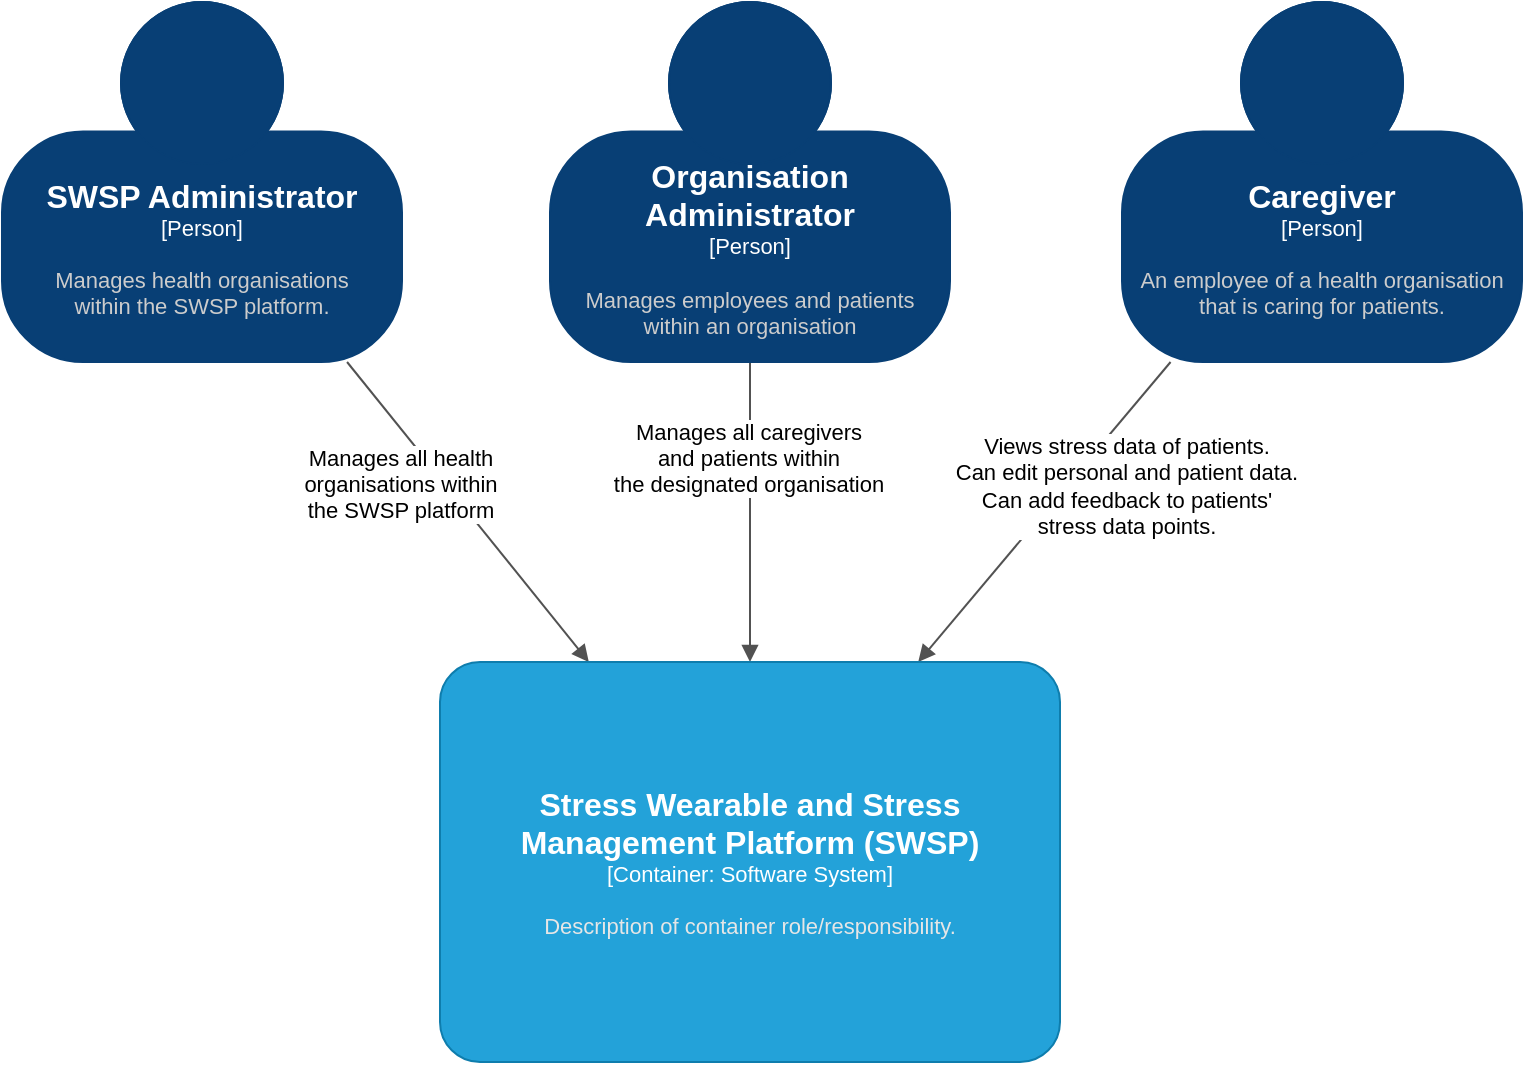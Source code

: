 <mxfile version="20.6.2" type="google"><diagram id="lvrgNzTY8RuPweWGfoJ0" name="Page-1"><mxGraphModel grid="1" page="1" gridSize="10" guides="1" tooltips="1" connect="1" arrows="1" fold="1" pageScale="1" pageWidth="827" pageHeight="1169" math="0" shadow="0"><root><mxCell id="0"/><mxCell id="1" parent="0"/><mxCell id="mdyU1T-2QvttVUG1waBy-6" style="rounded=0;orthogonalLoop=1;jettySize=auto;html=1;endArrow=block;endFill=1;strokeColor=#525252;" edge="1" parent="1" source="mdyU1T-2QvttVUG1waBy-1" target="mdyU1T-2QvttVUG1waBy-4"><mxGeometry relative="1" as="geometry"/></mxCell><mxCell id="mdyU1T-2QvttVUG1waBy-10" value="Manages all health &lt;br&gt;organisations&amp;nbsp;within &lt;br&gt;the SWSP platform" style="edgeLabel;html=1;align=center;verticalAlign=middle;resizable=0;points=[];" connectable="0" vertex="1" parent="mdyU1T-2QvttVUG1waBy-6"><mxGeometry x="-0.317" y="-2" relative="1" as="geometry"><mxPoint x="-14" y="8" as="offset"/></mxGeometry></mxCell><object placeholders="1" c4Name="SWSP Administrator" c4Type="Person" c4Description="Manages health organisations &#10;within the SWSP platform." label="&lt;font style=&quot;font-size: 16px&quot;&gt;&lt;b&gt;%c4Name%&lt;/b&gt;&lt;/font&gt;&lt;div&gt;[%c4Type%]&lt;/div&gt;&lt;br&gt;&lt;div&gt;&lt;font style=&quot;font-size: 11px&quot;&gt;&lt;font color=&quot;#cccccc&quot;&gt;%c4Description%&lt;/font&gt;&lt;/div&gt;" id="mdyU1T-2QvttVUG1waBy-1"><mxCell style="html=1;fontSize=11;dashed=0;whiteSpace=wrap;fillColor=#083F75;strokeColor=#083F75;fontColor=#ffffff;shape=mxgraph.c4.person2;align=center;metaEdit=1;points=[[0.5,0,0],[1,0.5,0],[1,0.75,0],[0.75,1,0],[0.5,1,0],[0.25,1,0],[0,0.75,0],[0,0.5,0]];resizable=0;" vertex="1" parent="1"><mxGeometry x="40" y="130" width="200" height="180" as="geometry"/></mxCell></object><mxCell id="mdyU1T-2QvttVUG1waBy-7" style="edgeStyle=none;rounded=0;orthogonalLoop=1;jettySize=auto;html=1;strokeColor=#525252;endArrow=block;endFill=1;" edge="1" parent="1" source="mdyU1T-2QvttVUG1waBy-2" target="mdyU1T-2QvttVUG1waBy-4"><mxGeometry relative="1" as="geometry"/></mxCell><mxCell id="mdyU1T-2QvttVUG1waBy-12" value="Manages all caregivers&lt;br&gt;and patients within&lt;br&gt;the designated organisation" style="edgeLabel;html=1;align=center;verticalAlign=middle;resizable=0;points=[];" connectable="0" vertex="1" parent="mdyU1T-2QvttVUG1waBy-7"><mxGeometry x="-0.362" y="-1" relative="1" as="geometry"><mxPoint as="offset"/></mxGeometry></mxCell><object placeholders="1" c4Name="Organisation Administrator" c4Type="Person" c4Description="Manages employees and patients&#10;within an organisation" label="&lt;font style=&quot;font-size: 16px&quot;&gt;&lt;b&gt;%c4Name%&lt;/b&gt;&lt;/font&gt;&lt;div&gt;[%c4Type%]&lt;/div&gt;&lt;br&gt;&lt;div&gt;&lt;font style=&quot;font-size: 11px&quot;&gt;&lt;font color=&quot;#cccccc&quot;&gt;%c4Description%&lt;/font&gt;&lt;/div&gt;" id="mdyU1T-2QvttVUG1waBy-2"><mxCell style="html=1;fontSize=11;dashed=0;whiteSpace=wrap;fillColor=#083F75;strokeColor=#083F75;fontColor=#ffffff;shape=mxgraph.c4.person2;align=center;metaEdit=1;points=[[0.5,0,0],[1,0.5,0],[1,0.75,0],[0.75,1,0],[0.5,1,0],[0.25,1,0],[0,0.75,0],[0,0.5,0]];resizable=0;" vertex="1" parent="1"><mxGeometry x="314" y="130" width="200" height="180" as="geometry"/></mxCell></object><mxCell id="mdyU1T-2QvttVUG1waBy-8" style="edgeStyle=none;rounded=0;orthogonalLoop=1;jettySize=auto;html=1;strokeColor=#525252;endArrow=block;endFill=1;" edge="1" parent="1" source="mdyU1T-2QvttVUG1waBy-3" target="mdyU1T-2QvttVUG1waBy-4"><mxGeometry relative="1" as="geometry"/></mxCell><mxCell id="mdyU1T-2QvttVUG1waBy-9" value="Views stress data of patients.&lt;br&gt;Can edit personal and patient data.&lt;br&gt;Can add feedback to patients'&lt;br&gt;stress data points." style="edgeLabel;html=1;align=center;verticalAlign=middle;resizable=0;points=[];" connectable="0" vertex="1" parent="mdyU1T-2QvttVUG1waBy-8"><mxGeometry x="-0.219" y="-1" relative="1" as="geometry"><mxPoint x="27" y="4" as="offset"/></mxGeometry></mxCell><object placeholders="1" c4Name="Caregiver" c4Type="Person" c4Description="An employee of a health organisation that is caring for patients." label="&lt;font style=&quot;font-size: 16px&quot;&gt;&lt;b&gt;%c4Name%&lt;/b&gt;&lt;/font&gt;&lt;div&gt;[%c4Type%]&lt;/div&gt;&lt;br&gt;&lt;div&gt;&lt;font style=&quot;font-size: 11px&quot;&gt;&lt;font color=&quot;#cccccc&quot;&gt;%c4Description%&lt;/font&gt;&lt;/div&gt;" id="mdyU1T-2QvttVUG1waBy-3"><mxCell style="html=1;fontSize=11;dashed=0;whiteSpace=wrap;fillColor=#083F75;strokeColor=#083F75;fontColor=#ffffff;shape=mxgraph.c4.person2;align=center;metaEdit=1;points=[[0.5,0,0],[1,0.5,0],[1,0.75,0],[0.75,1,0],[0.5,1,0],[0.25,1,0],[0,0.75,0],[0,0.5,0]];resizable=0;" vertex="1" parent="1"><mxGeometry x="600" y="130" width="200" height="180" as="geometry"/></mxCell></object><object placeholders="1" c4Name="Stress Wearable and Stress Management Platform (SWSP)" c4Type="Container" c4Technology="Software System" c4Description="Description of container role/responsibility." label="&lt;font style=&quot;font-size: 16px&quot;&gt;&lt;b&gt;%c4Name%&lt;/b&gt;&lt;/font&gt;&lt;div&gt;[%c4Type%: %c4Technology%]&lt;/div&gt;&lt;br&gt;&lt;div&gt;&lt;font style=&quot;font-size: 11px&quot;&gt;&lt;font color=&quot;#E6E6E6&quot;&gt;%c4Description%&lt;/font&gt;&lt;/div&gt;" id="mdyU1T-2QvttVUG1waBy-4"><mxCell style="rounded=1;whiteSpace=wrap;html=1;fontSize=11;labelBackgroundColor=none;fillColor=#23A2D9;fontColor=#ffffff;align=center;arcSize=10;strokeColor=#0E7DAD;metaEdit=1;resizable=1;points=[[0.25,0,0],[0.5,0,0],[0.75,0,0],[1,0.25,0],[1,0.5,0],[1,0.75,0],[0.75,1,0],[0.5,1,0],[0.25,1,0],[0,0.75,0],[0,0.5,0],[0,0.25,0]];imageWidth=36;imageHeight=36;container=0;autosize=0;fixedWidth=1;resizeHeight=1;resizeWidth=1;" vertex="1" parent="1"><mxGeometry x="259" y="460" width="310" height="200" as="geometry"/></mxCell></object></root></mxGraphModel></diagram></mxfile>